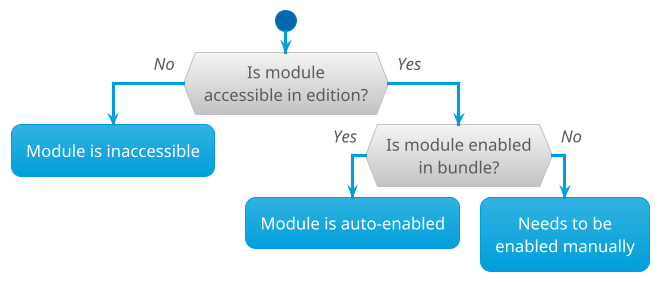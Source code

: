 @startuml
!theme bluegray
skinparam DefaultFontSize 16
skinparam ArrowFontStyle italic
skinparam DefaultTextAlignment center
skinparam backgroundColor transparent
skinparam Shadowing false

start

if (Is module\naccessible in edition?) then (No)
  :Module is inaccessible;
  detach
else (Yes)
  if (Is module enabled\nin bundle?) then (Yes)
    :Module is auto-enabled;
    detach
  else (No)
    :Needs to be\nenabled manually;
    detach
  endif
endif

@enduml